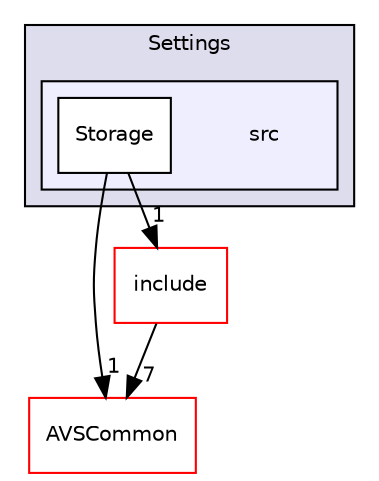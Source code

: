 digraph "/workplace/avs-device-sdk/Settings/src" {
  compound=true
  node [ fontsize="10", fontname="Helvetica"];
  edge [ labelfontsize="10", labelfontname="Helvetica"];
  subgraph clusterdir_8ae0dd75af039a94f4269584fb8eef13 {
    graph [ bgcolor="#ddddee", pencolor="black", label="Settings" fontname="Helvetica", fontsize="10", URL="dir_8ae0dd75af039a94f4269584fb8eef13.html"]
  subgraph clusterdir_c49c26511ee82c0add2fa791a3e96bc7 {
    graph [ bgcolor="#eeeeff", pencolor="black", label="" URL="dir_c49c26511ee82c0add2fa791a3e96bc7.html"];
    dir_c49c26511ee82c0add2fa791a3e96bc7 [shape=plaintext label="src"];
    dir_c9f8835348d6352390caeb3178a329af [shape=box label="Storage" color="black" fillcolor="white" style="filled" URL="dir_c9f8835348d6352390caeb3178a329af.html"];
  }
  }
  dir_13e65effb2bde530b17b3d5eefcd0266 [shape=box label="AVSCommon" fillcolor="white" style="filled" color="red" URL="dir_13e65effb2bde530b17b3d5eefcd0266.html"];
  dir_432cbbb5245314b613ff1e5a0d6316fd [shape=box label="include" fillcolor="white" style="filled" color="red" URL="dir_432cbbb5245314b613ff1e5a0d6316fd.html"];
  dir_432cbbb5245314b613ff1e5a0d6316fd->dir_13e65effb2bde530b17b3d5eefcd0266 [headlabel="7", labeldistance=1.5 headhref="dir_000286_000015.html"];
  dir_c9f8835348d6352390caeb3178a329af->dir_13e65effb2bde530b17b3d5eefcd0266 [headlabel="1", labeldistance=1.5 headhref="dir_000290_000015.html"];
  dir_c9f8835348d6352390caeb3178a329af->dir_432cbbb5245314b613ff1e5a0d6316fd [headlabel="1", labeldistance=1.5 headhref="dir_000290_000286.html"];
}
